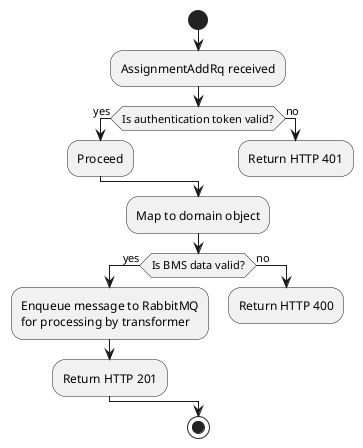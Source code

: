 @startuml

start

:AssignmentAddRq received;
if (Is authentication token valid?) then (yes)
  :Proceed;
else (no)
  :Return HTTP 401;
  detach
endif

:Map to domain object;

if (Is BMS data valid?) then (yes)
  :Enqueue message to RabbitMQ
  for processing by transformer;
  :Return HTTP 201;  
else (no)
  :Return HTTP 400;
  detach
endif

stop

@enduml